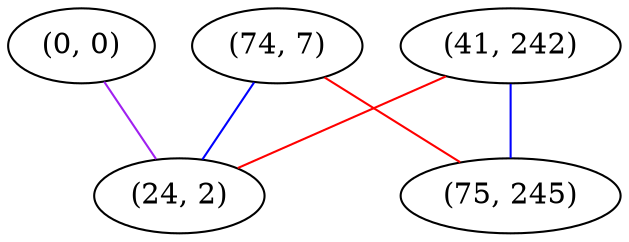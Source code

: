 graph "" {
"(41, 242)";
"(74, 7)";
"(0, 0)";
"(24, 2)";
"(75, 245)";
"(41, 242)" -- "(24, 2)"  [color=red, key=0, weight=1];
"(41, 242)" -- "(75, 245)"  [color=blue, key=0, weight=3];
"(74, 7)" -- "(24, 2)"  [color=blue, key=0, weight=3];
"(74, 7)" -- "(75, 245)"  [color=red, key=0, weight=1];
"(0, 0)" -- "(24, 2)"  [color=purple, key=0, weight=4];
}
